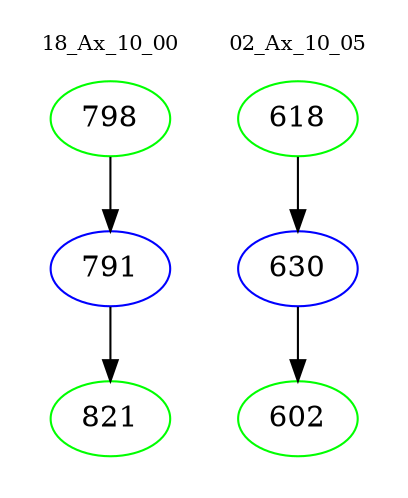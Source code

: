 digraph{
subgraph cluster_0 {
color = white
label = "18_Ax_10_00";
fontsize=10;
T0_798 [label="798", color="green"]
T0_798 -> T0_791 [color="black"]
T0_791 [label="791", color="blue"]
T0_791 -> T0_821 [color="black"]
T0_821 [label="821", color="green"]
}
subgraph cluster_1 {
color = white
label = "02_Ax_10_05";
fontsize=10;
T1_618 [label="618", color="green"]
T1_618 -> T1_630 [color="black"]
T1_630 [label="630", color="blue"]
T1_630 -> T1_602 [color="black"]
T1_602 [label="602", color="green"]
}
}

